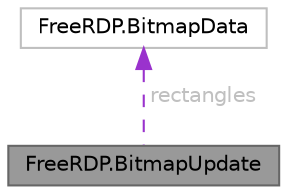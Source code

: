 digraph "FreeRDP.BitmapUpdate"
{
 // LATEX_PDF_SIZE
  bgcolor="transparent";
  edge [fontname=Helvetica,fontsize=10,labelfontname=Helvetica,labelfontsize=10];
  node [fontname=Helvetica,fontsize=10,shape=box,height=0.2,width=0.4];
  Node1 [id="Node000001",label="FreeRDP.BitmapUpdate",height=0.2,width=0.4,color="gray40", fillcolor="grey60", style="filled", fontcolor="black",tooltip=" "];
  Node2 -> Node1 [id="edge1_Node000001_Node000002",dir="back",color="darkorchid3",style="dashed",tooltip=" ",label=" rectangles",fontcolor="grey" ];
  Node2 [id="Node000002",label="FreeRDP.BitmapData",height=0.2,width=0.4,color="grey75", fillcolor="white", style="filled",URL="$struct_free_r_d_p_1_1_bitmap_data.html",tooltip=" "];
}
